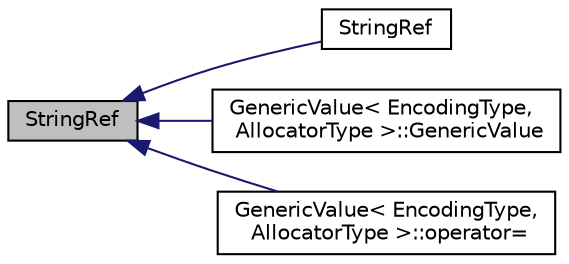 digraph "StringRef"
{
  edge [fontname="Helvetica",fontsize="10",labelfontname="Helvetica",labelfontsize="10"];
  node [fontname="Helvetica",fontsize="10",shape=record];
  rankdir="LR";
  Node1 [label="StringRef",height=0.2,width=0.4,color="black", fillcolor="grey75", style="filled", fontcolor="black"];
  Node1 -> Node2 [dir="back",color="midnightblue",fontsize="10",style="solid",fontname="Helvetica"];
  Node2 [label="StringRef",height=0.2,width=0.4,color="black", fillcolor="white", style="filled",URL="$document_8h.html#a578c51ab574a50a9c760b9da7c7562f2",tooltip="Mark a character pointer as constant string. "];
  Node1 -> Node3 [dir="back",color="midnightblue",fontsize="10",style="solid",fontname="Helvetica"];
  Node3 [label="GenericValue\< EncodingType,\l AllocatorType \>::GenericValue",height=0.2,width=0.4,color="black", fillcolor="white", style="filled",URL="$class_generic_value.html#a5161c0c98ba9144c50a38acde28a5ede",tooltip="Explicit copy constructor (with allocator) "];
  Node1 -> Node4 [dir="back",color="midnightblue",fontsize="10",style="solid",fontname="Helvetica"];
  Node4 [label="GenericValue\< EncodingType,\l AllocatorType \>::operator=",height=0.2,width=0.4,color="black", fillcolor="white", style="filled",URL="$class_generic_value.html#a386708557555e6389184de608af5e6a6",tooltip="Assignment of constant string reference (no copy) "];
}
